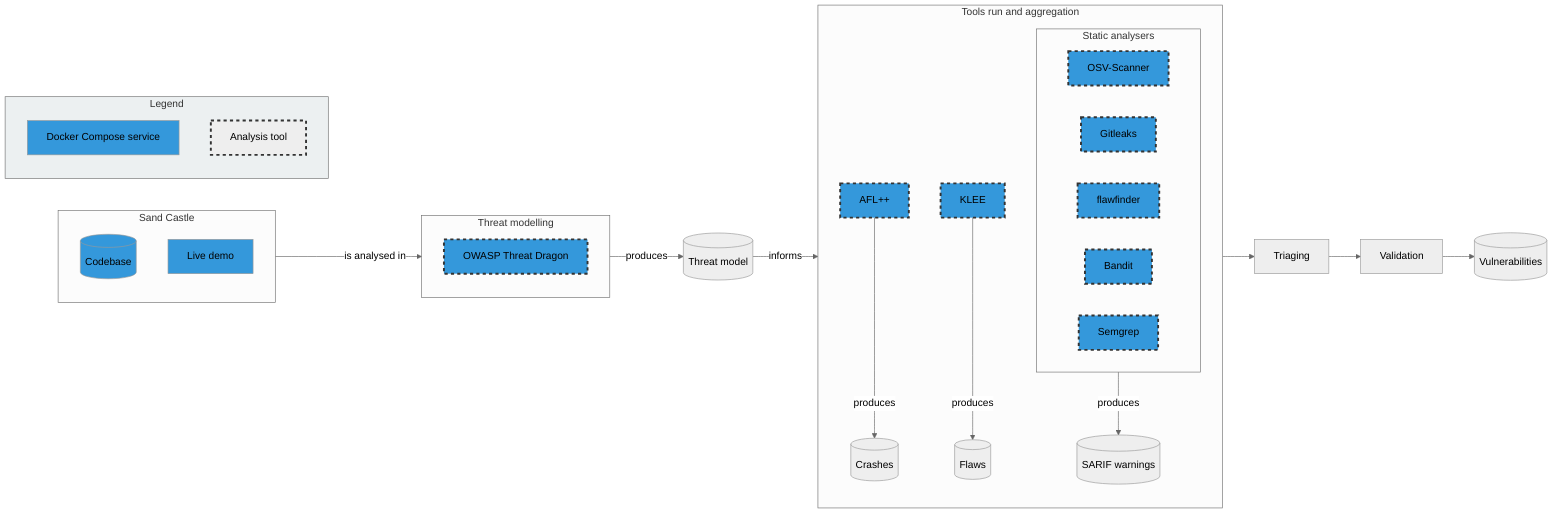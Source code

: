 %%{init: {"theme": "neutral", "flowchart": {"htmlLabels": true}}}%%

flowchart LR

%% Class definition

classDef service fill:#3498db
classDef tool-service fill:#3498db,stroke:#333,stroke-width:3px,stroke-dasharray: 5 5
classDef tool stroke:#333,stroke-width:3px,stroke-dasharray: 5 5
classDef legend fill:#ecf0f1

%% Objects

subgraph sandcastle[Sand Castle]
    sandcastle-codebase[(Codebase)]:::service
    sandcastle-demo[Live demo]:::service
end

subgraph threat-modelling[Threat modelling]
    dragon[OWASP Threat Dragon]:::tool-service
end

threat-model[(Threat model)]

threat-modelling -->|produces| threat-model

sandcastle -->|is analysed in| threat-modelling

subgraph tool_run[Tools run and aggregation]
    subgraph static-analysers[Static analysers]
        osv-scanner[OSV-Scanner]:::tool-service
        gitleaks[Gitleaks]:::tool-service
        flawfinder[flawfinder]:::tool-service
        bandit[Bandit]:::tool-service
        Semgrep[Semgrep]:::tool-service
    end

    class static-analysers service

    sast-warnings[(SARIF warnings)]
    crashes[(Crashes)]
    flaws[(Flaws)]
    aflplusplus[AFL++]:::tool-service
    klee[KLEE]:::tool-service

    static-analysers -->|produces| sast-warnings
    aflplusplus -->|produces| crashes
    klee[KLEE]:::tool-service -->|produces| flaws
end

triaging[Triaging]
validation[Validation]
vulnerabilities[(Vulnerabilities)]

threat-model -->|informs| tool_run
tool_run --> triaging --> validation --> vulnerabilities

subgraph legend[Legend]
    service[Docker Compose service]:::service
    tool[Analysis tool]:::tool
end

class legend legend